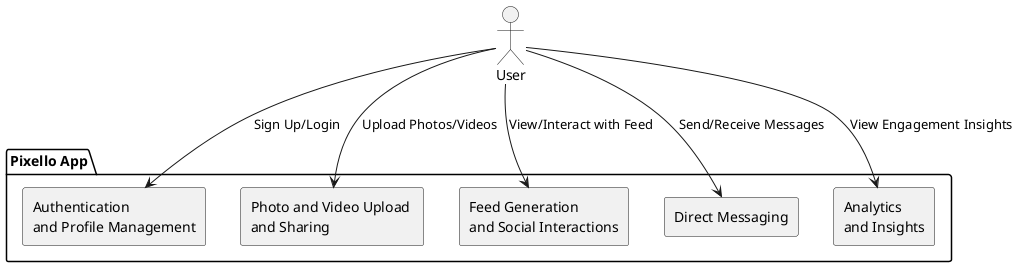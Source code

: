 @startuml
' External Actor
actor "User" as User

' System Boundary: Pixello App
package "Pixello App" {

    ' Subsystems for User
    rectangle "Authentication \nand Profile Management" as AuthSystem
    rectangle "Photo and Video Upload \nand Sharing" as MediaSystem
    rectangle "Feed Generation \nand Social Interactions" as FeedSystem
    rectangle "Direct Messaging" as ChatSystem
    rectangle "Analytics \nand Insights" as AnalyticsSystem
}

' Relationships between User and system components
User --> AuthSystem : Sign Up/Login
User --> MediaSystem : Upload Photos/Videos
User --> FeedSystem : View/Interact with Feed
User --> ChatSystem : Send/Receive Messages
User --> AnalyticsSystem : View Engagement Insights
@enduml